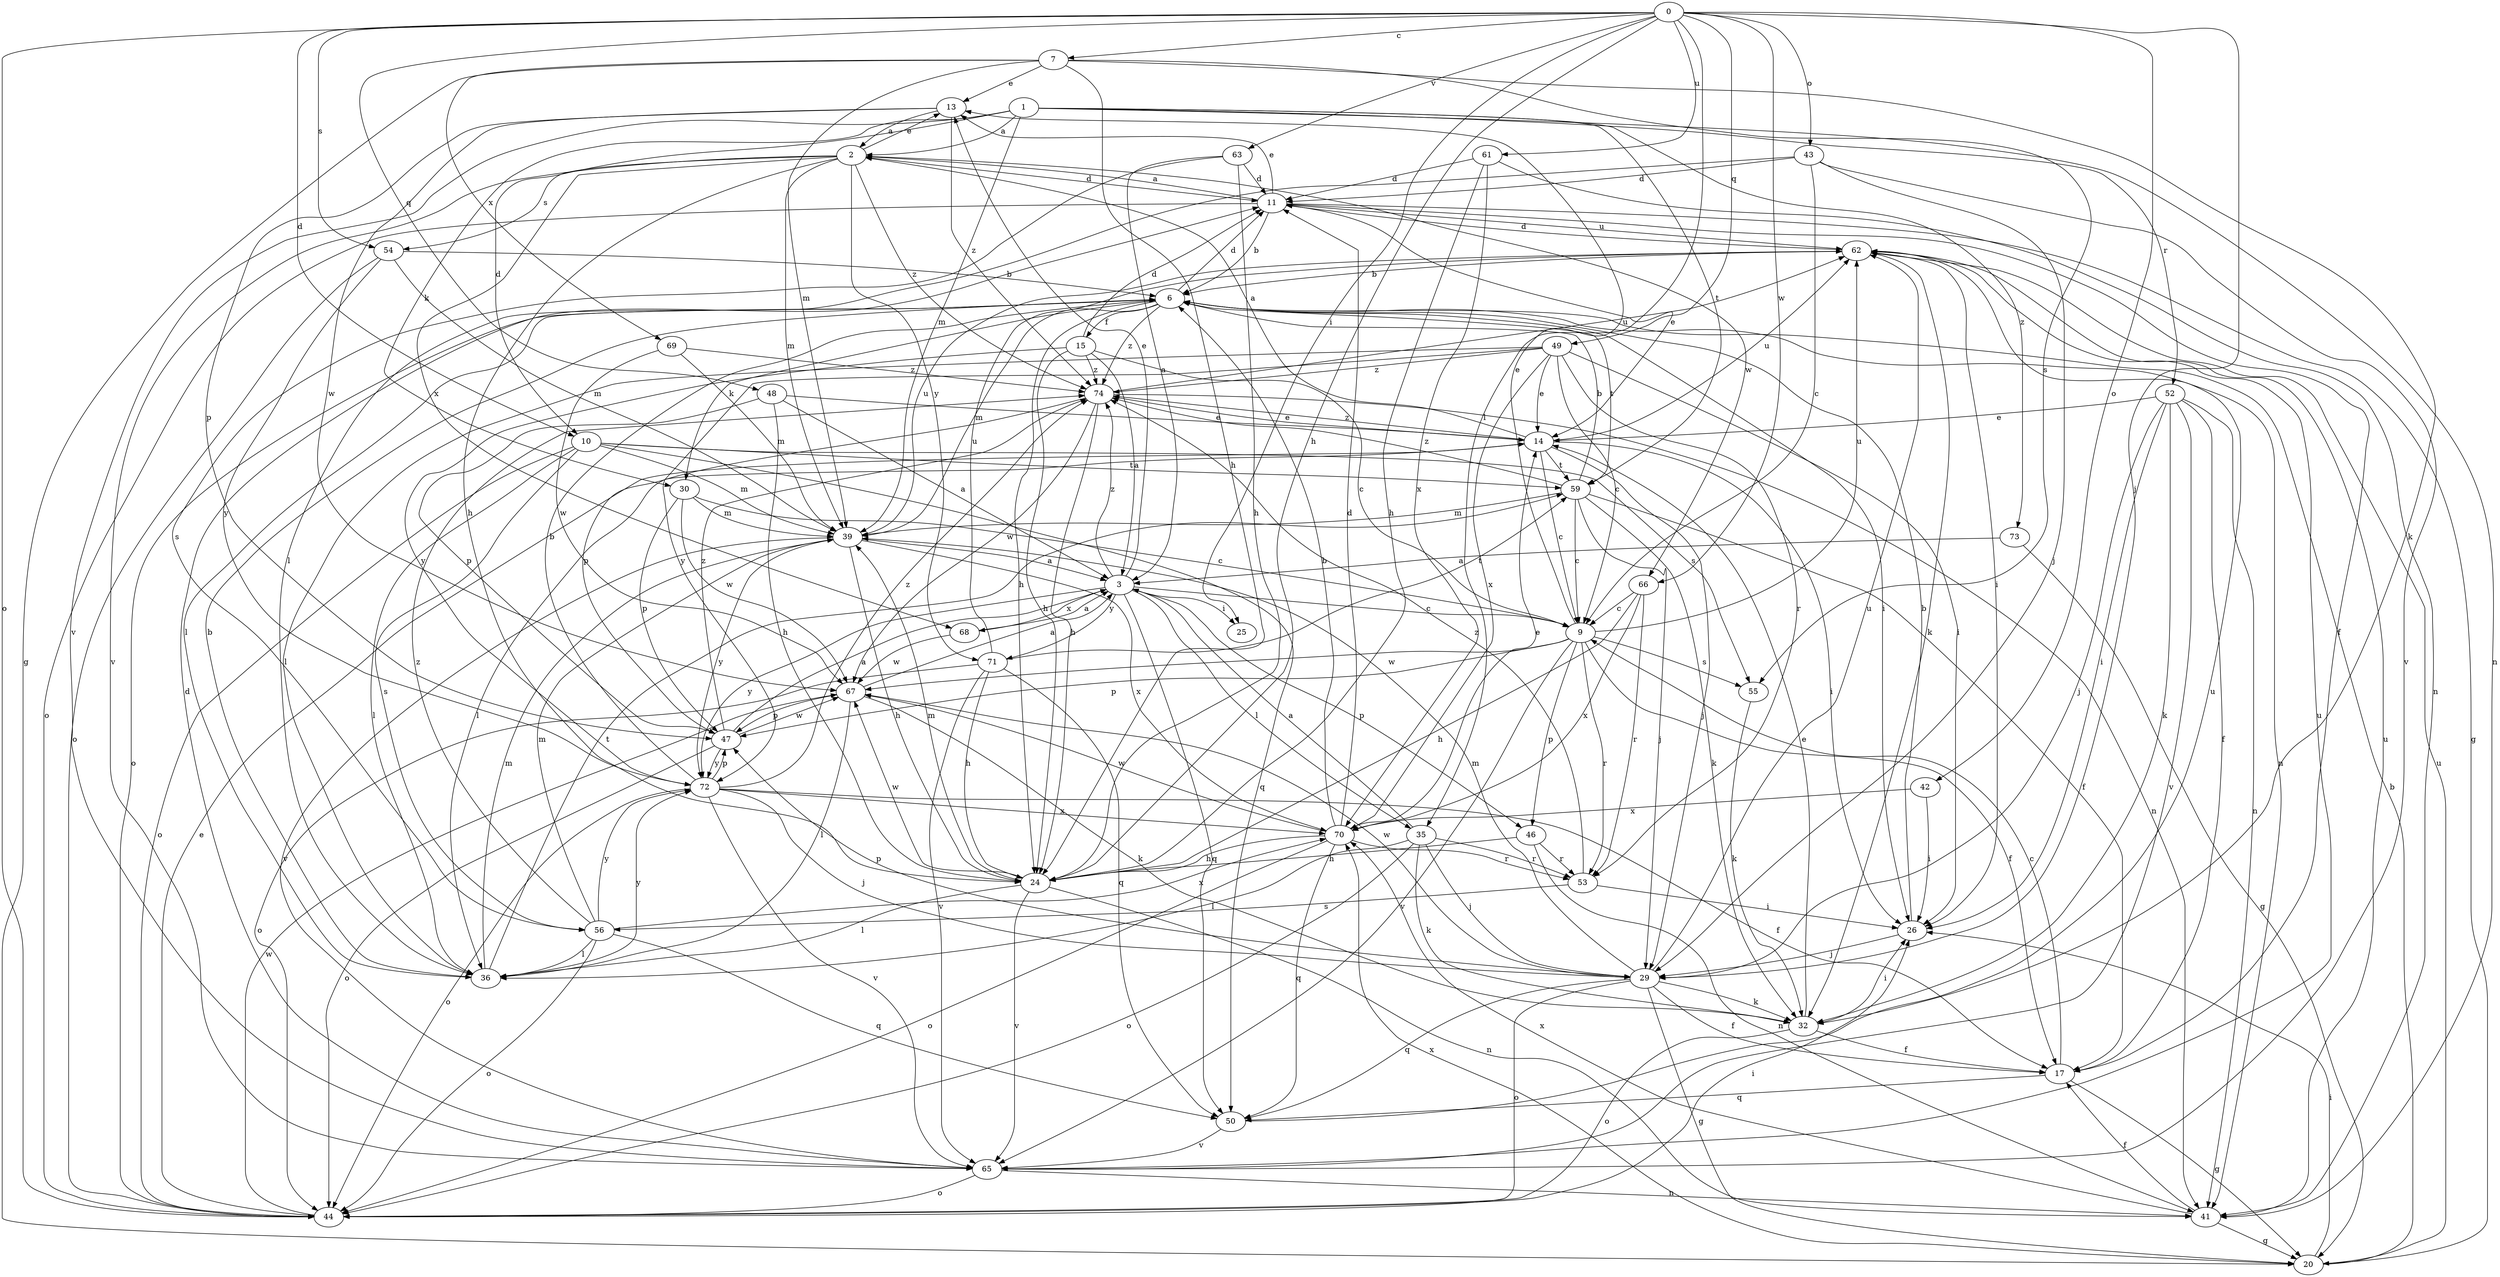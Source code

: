 strict digraph  {
0;
1;
2;
3;
6;
7;
9;
10;
11;
13;
14;
15;
17;
20;
24;
25;
26;
29;
30;
32;
35;
36;
39;
41;
42;
43;
44;
46;
47;
48;
49;
50;
52;
53;
54;
55;
56;
59;
61;
62;
63;
65;
66;
67;
68;
69;
70;
71;
72;
73;
74;
0 -> 7  [label=c];
0 -> 10  [label=d];
0 -> 24  [label=h];
0 -> 25  [label=i];
0 -> 29  [label=j];
0 -> 35  [label=l];
0 -> 42  [label=o];
0 -> 43  [label=o];
0 -> 44  [label=o];
0 -> 48  [label=q];
0 -> 49  [label=q];
0 -> 54  [label=s];
0 -> 61  [label=u];
0 -> 63  [label=v];
0 -> 66  [label=w];
1 -> 2  [label=a];
1 -> 10  [label=d];
1 -> 30  [label=k];
1 -> 39  [label=m];
1 -> 41  [label=n];
1 -> 52  [label=r];
1 -> 59  [label=t];
1 -> 65  [label=v];
1 -> 73  [label=z];
2 -> 11  [label=d];
2 -> 13  [label=e];
2 -> 24  [label=h];
2 -> 39  [label=m];
2 -> 54  [label=s];
2 -> 65  [label=v];
2 -> 66  [label=w];
2 -> 68  [label=x];
2 -> 71  [label=y];
2 -> 74  [label=z];
3 -> 9  [label=c];
3 -> 13  [label=e];
3 -> 25  [label=i];
3 -> 35  [label=l];
3 -> 46  [label=p];
3 -> 50  [label=q];
3 -> 68  [label=x];
3 -> 71  [label=y];
3 -> 72  [label=y];
3 -> 74  [label=z];
6 -> 11  [label=d];
6 -> 15  [label=f];
6 -> 24  [label=h];
6 -> 26  [label=i];
6 -> 30  [label=k];
6 -> 36  [label=l];
6 -> 39  [label=m];
6 -> 41  [label=n];
6 -> 44  [label=o];
6 -> 59  [label=t];
6 -> 74  [label=z];
7 -> 13  [label=e];
7 -> 20  [label=g];
7 -> 24  [label=h];
7 -> 32  [label=k];
7 -> 39  [label=m];
7 -> 55  [label=s];
7 -> 69  [label=x];
9 -> 13  [label=e];
9 -> 17  [label=f];
9 -> 46  [label=p];
9 -> 47  [label=p];
9 -> 53  [label=r];
9 -> 55  [label=s];
9 -> 62  [label=u];
9 -> 65  [label=v];
9 -> 67  [label=w];
10 -> 36  [label=l];
10 -> 39  [label=m];
10 -> 44  [label=o];
10 -> 50  [label=q];
10 -> 55  [label=s];
10 -> 56  [label=s];
10 -> 59  [label=t];
11 -> 2  [label=a];
11 -> 6  [label=b];
11 -> 13  [label=e];
11 -> 14  [label=e];
11 -> 17  [label=f];
11 -> 20  [label=g];
11 -> 44  [label=o];
11 -> 62  [label=u];
13 -> 2  [label=a];
13 -> 47  [label=p];
13 -> 67  [label=w];
13 -> 74  [label=z];
14 -> 2  [label=a];
14 -> 9  [label=c];
14 -> 26  [label=i];
14 -> 29  [label=j];
14 -> 36  [label=l];
14 -> 59  [label=t];
14 -> 62  [label=u];
14 -> 74  [label=z];
15 -> 3  [label=a];
15 -> 9  [label=c];
15 -> 11  [label=d];
15 -> 24  [label=h];
15 -> 72  [label=y];
15 -> 74  [label=z];
17 -> 9  [label=c];
17 -> 20  [label=g];
17 -> 50  [label=q];
20 -> 6  [label=b];
20 -> 26  [label=i];
20 -> 62  [label=u];
20 -> 70  [label=x];
24 -> 36  [label=l];
24 -> 39  [label=m];
24 -> 41  [label=n];
24 -> 65  [label=v];
24 -> 67  [label=w];
26 -> 6  [label=b];
26 -> 29  [label=j];
29 -> 17  [label=f];
29 -> 20  [label=g];
29 -> 32  [label=k];
29 -> 39  [label=m];
29 -> 44  [label=o];
29 -> 47  [label=p];
29 -> 50  [label=q];
29 -> 62  [label=u];
29 -> 67  [label=w];
30 -> 9  [label=c];
30 -> 39  [label=m];
30 -> 47  [label=p];
30 -> 67  [label=w];
32 -> 14  [label=e];
32 -> 17  [label=f];
32 -> 26  [label=i];
32 -> 44  [label=o];
35 -> 3  [label=a];
35 -> 29  [label=j];
35 -> 32  [label=k];
35 -> 36  [label=l];
35 -> 44  [label=o];
35 -> 53  [label=r];
36 -> 6  [label=b];
36 -> 39  [label=m];
36 -> 59  [label=t];
36 -> 72  [label=y];
39 -> 3  [label=a];
39 -> 24  [label=h];
39 -> 62  [label=u];
39 -> 65  [label=v];
39 -> 70  [label=x];
39 -> 72  [label=y];
41 -> 17  [label=f];
41 -> 20  [label=g];
41 -> 62  [label=u];
41 -> 70  [label=x];
42 -> 26  [label=i];
42 -> 70  [label=x];
43 -> 9  [label=c];
43 -> 11  [label=d];
43 -> 29  [label=j];
43 -> 36  [label=l];
43 -> 65  [label=v];
44 -> 14  [label=e];
44 -> 26  [label=i];
44 -> 67  [label=w];
46 -> 24  [label=h];
46 -> 41  [label=n];
46 -> 53  [label=r];
47 -> 3  [label=a];
47 -> 44  [label=o];
47 -> 67  [label=w];
47 -> 72  [label=y];
47 -> 74  [label=z];
48 -> 3  [label=a];
48 -> 14  [label=e];
48 -> 24  [label=h];
48 -> 47  [label=p];
49 -> 9  [label=c];
49 -> 14  [label=e];
49 -> 26  [label=i];
49 -> 36  [label=l];
49 -> 53  [label=r];
49 -> 70  [label=x];
49 -> 72  [label=y];
49 -> 74  [label=z];
50 -> 62  [label=u];
50 -> 65  [label=v];
52 -> 14  [label=e];
52 -> 17  [label=f];
52 -> 26  [label=i];
52 -> 29  [label=j];
52 -> 32  [label=k];
52 -> 41  [label=n];
52 -> 65  [label=v];
53 -> 26  [label=i];
53 -> 56  [label=s];
53 -> 74  [label=z];
54 -> 6  [label=b];
54 -> 39  [label=m];
54 -> 44  [label=o];
54 -> 72  [label=y];
55 -> 32  [label=k];
56 -> 36  [label=l];
56 -> 39  [label=m];
56 -> 44  [label=o];
56 -> 50  [label=q];
56 -> 70  [label=x];
56 -> 72  [label=y];
56 -> 74  [label=z];
59 -> 6  [label=b];
59 -> 9  [label=c];
59 -> 17  [label=f];
59 -> 29  [label=j];
59 -> 32  [label=k];
59 -> 39  [label=m];
59 -> 74  [label=z];
61 -> 11  [label=d];
61 -> 24  [label=h];
61 -> 41  [label=n];
61 -> 70  [label=x];
62 -> 6  [label=b];
62 -> 11  [label=d];
62 -> 26  [label=i];
62 -> 32  [label=k];
63 -> 3  [label=a];
63 -> 11  [label=d];
63 -> 24  [label=h];
63 -> 56  [label=s];
65 -> 11  [label=d];
65 -> 41  [label=n];
65 -> 44  [label=o];
65 -> 62  [label=u];
66 -> 9  [label=c];
66 -> 24  [label=h];
66 -> 53  [label=r];
66 -> 70  [label=x];
67 -> 3  [label=a];
67 -> 32  [label=k];
67 -> 36  [label=l];
67 -> 47  [label=p];
68 -> 3  [label=a];
68 -> 67  [label=w];
69 -> 39  [label=m];
69 -> 67  [label=w];
69 -> 74  [label=z];
70 -> 6  [label=b];
70 -> 11  [label=d];
70 -> 14  [label=e];
70 -> 24  [label=h];
70 -> 44  [label=o];
70 -> 50  [label=q];
70 -> 53  [label=r];
70 -> 67  [label=w];
71 -> 24  [label=h];
71 -> 44  [label=o];
71 -> 50  [label=q];
71 -> 59  [label=t];
71 -> 62  [label=u];
71 -> 65  [label=v];
72 -> 6  [label=b];
72 -> 17  [label=f];
72 -> 29  [label=j];
72 -> 44  [label=o];
72 -> 47  [label=p];
72 -> 65  [label=v];
72 -> 70  [label=x];
72 -> 74  [label=z];
73 -> 3  [label=a];
73 -> 20  [label=g];
74 -> 14  [label=e];
74 -> 24  [label=h];
74 -> 41  [label=n];
74 -> 47  [label=p];
74 -> 62  [label=u];
74 -> 67  [label=w];
}
